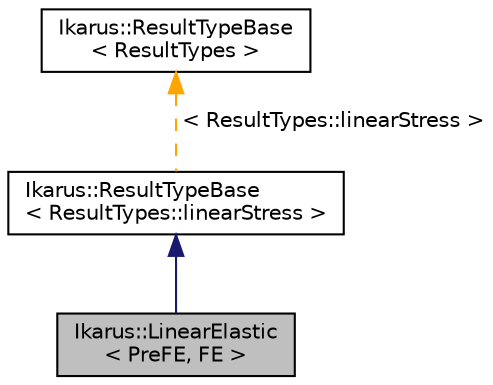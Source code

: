 digraph "Ikarus::LinearElastic&lt; PreFE, FE &gt;"
{
 // LATEX_PDF_SIZE
  edge [fontname="Helvetica",fontsize="10",labelfontname="Helvetica",labelfontsize="10"];
  node [fontname="Helvetica",fontsize="10",shape=record];
  Node1 [label="Ikarus::LinearElastic\l\< PreFE, FE \>",height=0.2,width=0.4,color="black", fillcolor="grey75", style="filled", fontcolor="black",tooltip="LinearElastic class represents a linear elastic finite element."];
  Node2 -> Node1 [dir="back",color="midnightblue",fontsize="10",style="solid",fontname="Helvetica"];
  Node2 [label="Ikarus::ResultTypeBase\l\< ResultTypes::linearStress \>",height=0.2,width=0.4,color="black", fillcolor="white", style="filled",URL="$a01395.html",tooltip=" "];
  Node3 -> Node2 [dir="back",color="orange",fontsize="10",style="dashed",label=" \< ResultTypes::linearStress \>" ,fontname="Helvetica"];
  Node3 [label="Ikarus::ResultTypeBase\l\< ResultTypes \>",height=0.2,width=0.4,color="black", fillcolor="white", style="filled",URL="$a01395.html",tooltip="Base class for element definitions that provides common functionality for ResultTypes."];
}
